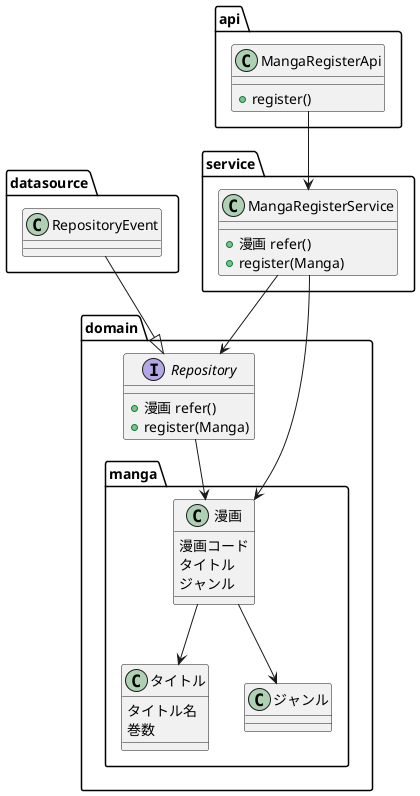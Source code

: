 @startuml

package api {
  class MangaRegisterApi {
    + register()
  }
}

package service {
  class MangaRegisterService {
    + 漫画 refer()
    + register(Manga)
  }
}

package domain {
  interface Repository {
    + 漫画 refer()
    + register(Manga)
  }
  package domain.manga {
    class 漫画 {
      漫画コード
      タイトル
      ジャンル
    }
    class タイトル {
      タイトル名
      巻数
    }
    class ジャンル {
    }

    漫画 --> タイトル
    漫画 --> ジャンル

    Repository --> 漫画
  }
}

package datasource {
  class RepositoryEvent {
  }
}

MangaRegisterApi --> MangaRegisterService
MangaRegisterService --> 漫画
MangaRegisterService --> Repository
RepositoryEvent --|> Repository

@enduml
